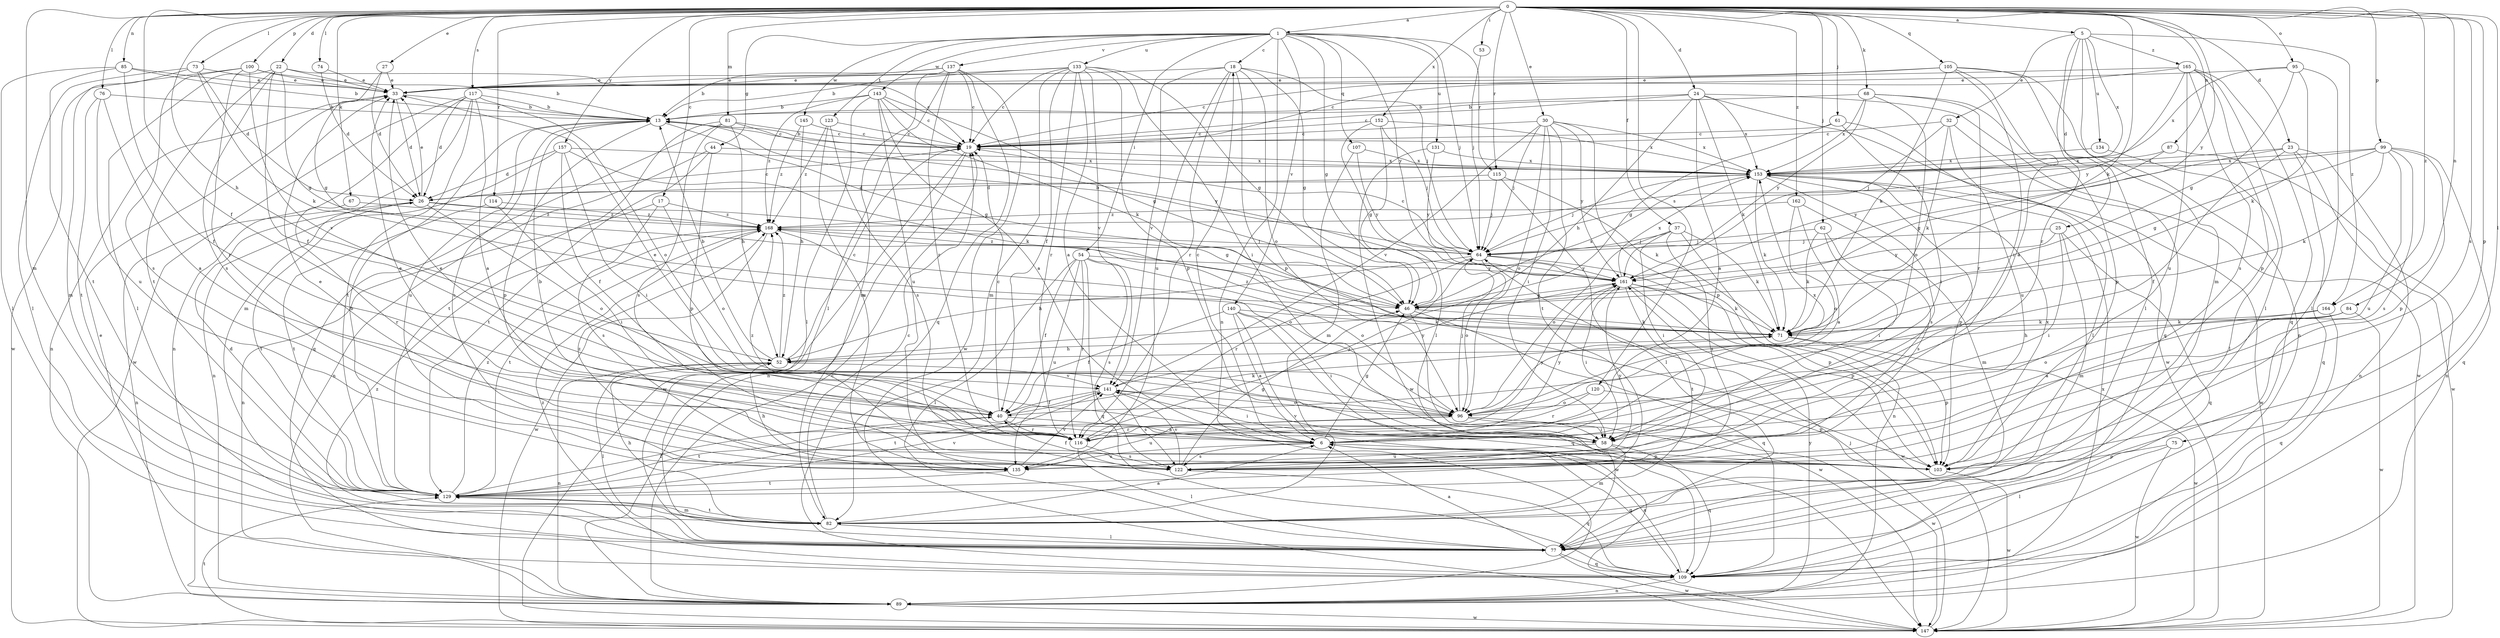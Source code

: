 strict digraph  {
0;
1;
5;
6;
13;
17;
18;
19;
22;
23;
24;
25;
26;
27;
30;
32;
33;
37;
40;
44;
46;
52;
53;
54;
58;
61;
62;
64;
67;
68;
71;
73;
74;
75;
76;
77;
81;
82;
84;
85;
87;
89;
95;
96;
99;
100;
103;
105;
107;
109;
114;
115;
116;
117;
120;
122;
123;
129;
131;
133;
134;
135;
137;
140;
141;
143;
145;
147;
152;
153;
157;
161;
162;
164;
165;
168;
0 -> 1  [label=a];
0 -> 5  [label=a];
0 -> 17  [label=c];
0 -> 22  [label=d];
0 -> 23  [label=d];
0 -> 24  [label=d];
0 -> 27  [label=e];
0 -> 30  [label=e];
0 -> 37  [label=f];
0 -> 40  [label=f];
0 -> 52  [label=h];
0 -> 53  [label=i];
0 -> 61  [label=j];
0 -> 62  [label=j];
0 -> 67  [label=k];
0 -> 68  [label=k];
0 -> 71  [label=k];
0 -> 73  [label=l];
0 -> 74  [label=l];
0 -> 75  [label=l];
0 -> 76  [label=l];
0 -> 81  [label=m];
0 -> 82  [label=m];
0 -> 84  [label=n];
0 -> 85  [label=n];
0 -> 87  [label=n];
0 -> 95  [label=o];
0 -> 99  [label=p];
0 -> 100  [label=p];
0 -> 103  [label=p];
0 -> 105  [label=q];
0 -> 114  [label=r];
0 -> 115  [label=r];
0 -> 117  [label=s];
0 -> 120  [label=s];
0 -> 122  [label=s];
0 -> 152  [label=x];
0 -> 157  [label=y];
0 -> 161  [label=y];
0 -> 162  [label=z];
0 -> 164  [label=z];
1 -> 18  [label=c];
1 -> 44  [label=g];
1 -> 46  [label=g];
1 -> 54  [label=i];
1 -> 64  [label=j];
1 -> 89  [label=n];
1 -> 107  [label=q];
1 -> 115  [label=r];
1 -> 123  [label=t];
1 -> 131  [label=u];
1 -> 133  [label=u];
1 -> 137  [label=v];
1 -> 140  [label=v];
1 -> 143  [label=w];
1 -> 145  [label=w];
1 -> 161  [label=y];
5 -> 25  [label=d];
5 -> 32  [label=e];
5 -> 82  [label=m];
5 -> 116  [label=r];
5 -> 134  [label=u];
5 -> 153  [label=x];
5 -> 164  [label=z];
5 -> 165  [label=z];
6 -> 18  [label=c];
6 -> 46  [label=g];
6 -> 103  [label=p];
6 -> 109  [label=q];
6 -> 122  [label=s];
6 -> 135  [label=u];
6 -> 161  [label=y];
13 -> 19  [label=c];
13 -> 46  [label=g];
13 -> 103  [label=p];
13 -> 122  [label=s];
13 -> 135  [label=u];
17 -> 89  [label=n];
17 -> 96  [label=o];
17 -> 122  [label=s];
17 -> 168  [label=z];
18 -> 33  [label=e];
18 -> 46  [label=g];
18 -> 64  [label=j];
18 -> 96  [label=o];
18 -> 103  [label=p];
18 -> 116  [label=r];
18 -> 135  [label=u];
18 -> 141  [label=v];
19 -> 13  [label=b];
19 -> 89  [label=n];
19 -> 147  [label=w];
19 -> 153  [label=x];
22 -> 19  [label=c];
22 -> 33  [label=e];
22 -> 40  [label=f];
22 -> 46  [label=g];
22 -> 77  [label=l];
22 -> 122  [label=s];
22 -> 129  [label=t];
23 -> 40  [label=f];
23 -> 46  [label=g];
23 -> 89  [label=n];
23 -> 109  [label=q];
23 -> 147  [label=w];
23 -> 153  [label=x];
24 -> 6  [label=a];
24 -> 13  [label=b];
24 -> 19  [label=c];
24 -> 52  [label=h];
24 -> 71  [label=k];
24 -> 109  [label=q];
24 -> 147  [label=w];
24 -> 153  [label=x];
25 -> 58  [label=i];
25 -> 64  [label=j];
25 -> 82  [label=m];
25 -> 109  [label=q];
25 -> 161  [label=y];
26 -> 19  [label=c];
26 -> 33  [label=e];
26 -> 46  [label=g];
26 -> 89  [label=n];
26 -> 96  [label=o];
26 -> 129  [label=t];
26 -> 168  [label=z];
27 -> 26  [label=d];
27 -> 33  [label=e];
27 -> 46  [label=g];
30 -> 19  [label=c];
30 -> 58  [label=i];
30 -> 64  [label=j];
30 -> 96  [label=o];
30 -> 103  [label=p];
30 -> 129  [label=t];
30 -> 141  [label=v];
30 -> 153  [label=x];
30 -> 161  [label=y];
32 -> 19  [label=c];
32 -> 64  [label=j];
32 -> 71  [label=k];
32 -> 135  [label=u];
32 -> 147  [label=w];
33 -> 13  [label=b];
33 -> 26  [label=d];
33 -> 89  [label=n];
37 -> 58  [label=i];
37 -> 64  [label=j];
37 -> 71  [label=k];
37 -> 89  [label=n];
37 -> 96  [label=o];
37 -> 122  [label=s];
40 -> 6  [label=a];
40 -> 19  [label=c];
40 -> 71  [label=k];
40 -> 116  [label=r];
40 -> 129  [label=t];
44 -> 89  [label=n];
44 -> 103  [label=p];
44 -> 129  [label=t];
44 -> 153  [label=x];
46 -> 71  [label=k];
46 -> 109  [label=q];
46 -> 147  [label=w];
46 -> 153  [label=x];
52 -> 13  [label=b];
52 -> 19  [label=c];
52 -> 77  [label=l];
52 -> 89  [label=n];
52 -> 141  [label=v];
52 -> 168  [label=z];
53 -> 64  [label=j];
54 -> 40  [label=f];
54 -> 77  [label=l];
54 -> 96  [label=o];
54 -> 109  [label=q];
54 -> 116  [label=r];
54 -> 122  [label=s];
54 -> 135  [label=u];
54 -> 161  [label=y];
58 -> 33  [label=e];
58 -> 82  [label=m];
58 -> 109  [label=q];
58 -> 135  [label=u];
58 -> 141  [label=v];
61 -> 19  [label=c];
61 -> 46  [label=g];
61 -> 58  [label=i];
61 -> 77  [label=l];
62 -> 58  [label=i];
62 -> 64  [label=j];
62 -> 71  [label=k];
62 -> 122  [label=s];
64 -> 13  [label=b];
64 -> 19  [label=c];
64 -> 52  [label=h];
64 -> 96  [label=o];
64 -> 103  [label=p];
64 -> 116  [label=r];
64 -> 161  [label=y];
64 -> 168  [label=z];
67 -> 116  [label=r];
67 -> 168  [label=z];
68 -> 13  [label=b];
68 -> 96  [label=o];
68 -> 103  [label=p];
68 -> 116  [label=r];
68 -> 153  [label=x];
68 -> 161  [label=y];
71 -> 52  [label=h];
71 -> 103  [label=p];
71 -> 147  [label=w];
71 -> 168  [label=z];
73 -> 26  [label=d];
73 -> 33  [label=e];
73 -> 71  [label=k];
73 -> 77  [label=l];
73 -> 82  [label=m];
74 -> 26  [label=d];
74 -> 33  [label=e];
75 -> 77  [label=l];
75 -> 103  [label=p];
75 -> 147  [label=w];
76 -> 6  [label=a];
76 -> 13  [label=b];
76 -> 129  [label=t];
76 -> 135  [label=u];
77 -> 6  [label=a];
77 -> 109  [label=q];
77 -> 147  [label=w];
77 -> 168  [label=z];
81 -> 19  [label=c];
81 -> 52  [label=h];
81 -> 109  [label=q];
81 -> 122  [label=s];
81 -> 129  [label=t];
81 -> 161  [label=y];
82 -> 6  [label=a];
82 -> 19  [label=c];
82 -> 52  [label=h];
82 -> 77  [label=l];
82 -> 129  [label=t];
84 -> 6  [label=a];
84 -> 52  [label=h];
84 -> 71  [label=k];
84 -> 147  [label=w];
85 -> 13  [label=b];
85 -> 33  [label=e];
85 -> 40  [label=f];
85 -> 77  [label=l];
85 -> 129  [label=t];
87 -> 89  [label=n];
87 -> 153  [label=x];
87 -> 161  [label=y];
89 -> 19  [label=c];
89 -> 147  [label=w];
89 -> 153  [label=x];
89 -> 161  [label=y];
95 -> 33  [label=e];
95 -> 46  [label=g];
95 -> 71  [label=k];
95 -> 77  [label=l];
95 -> 153  [label=x];
96 -> 33  [label=e];
96 -> 58  [label=i];
96 -> 64  [label=j];
96 -> 116  [label=r];
96 -> 135  [label=u];
96 -> 147  [label=w];
96 -> 153  [label=x];
99 -> 46  [label=g];
99 -> 71  [label=k];
99 -> 103  [label=p];
99 -> 109  [label=q];
99 -> 122  [label=s];
99 -> 135  [label=u];
99 -> 153  [label=x];
99 -> 168  [label=z];
100 -> 13  [label=b];
100 -> 33  [label=e];
100 -> 116  [label=r];
100 -> 122  [label=s];
100 -> 141  [label=v];
100 -> 147  [label=w];
103 -> 33  [label=e];
103 -> 147  [label=w];
103 -> 153  [label=x];
105 -> 6  [label=a];
105 -> 19  [label=c];
105 -> 33  [label=e];
105 -> 58  [label=i];
105 -> 71  [label=k];
105 -> 77  [label=l];
105 -> 89  [label=n];
107 -> 82  [label=m];
107 -> 153  [label=x];
107 -> 161  [label=y];
109 -> 6  [label=a];
109 -> 33  [label=e];
109 -> 89  [label=n];
109 -> 168  [label=z];
114 -> 58  [label=i];
114 -> 129  [label=t];
114 -> 168  [label=z];
115 -> 26  [label=d];
115 -> 64  [label=j];
115 -> 71  [label=k];
115 -> 77  [label=l];
116 -> 13  [label=b];
116 -> 33  [label=e];
116 -> 64  [label=j];
116 -> 77  [label=l];
116 -> 122  [label=s];
116 -> 161  [label=y];
116 -> 168  [label=z];
117 -> 6  [label=a];
117 -> 13  [label=b];
117 -> 26  [label=d];
117 -> 82  [label=m];
117 -> 89  [label=n];
117 -> 96  [label=o];
117 -> 129  [label=t];
117 -> 147  [label=w];
120 -> 96  [label=o];
120 -> 103  [label=p];
120 -> 116  [label=r];
122 -> 40  [label=f];
122 -> 46  [label=g];
122 -> 109  [label=q];
122 -> 141  [label=v];
122 -> 161  [label=y];
123 -> 19  [label=c];
123 -> 122  [label=s];
123 -> 135  [label=u];
123 -> 168  [label=z];
129 -> 13  [label=b];
129 -> 26  [label=d];
129 -> 40  [label=f];
129 -> 82  [label=m];
129 -> 141  [label=v];
129 -> 168  [label=z];
131 -> 147  [label=w];
131 -> 153  [label=x];
131 -> 161  [label=y];
133 -> 6  [label=a];
133 -> 13  [label=b];
133 -> 19  [label=c];
133 -> 33  [label=e];
133 -> 40  [label=f];
133 -> 46  [label=g];
133 -> 58  [label=i];
133 -> 82  [label=m];
133 -> 103  [label=p];
133 -> 116  [label=r];
133 -> 141  [label=v];
134 -> 77  [label=l];
134 -> 153  [label=x];
135 -> 52  [label=h];
135 -> 129  [label=t];
135 -> 141  [label=v];
135 -> 168  [label=z];
137 -> 13  [label=b];
137 -> 19  [label=c];
137 -> 33  [label=e];
137 -> 77  [label=l];
137 -> 82  [label=m];
137 -> 109  [label=q];
137 -> 116  [label=r];
137 -> 147  [label=w];
140 -> 6  [label=a];
140 -> 40  [label=f];
140 -> 58  [label=i];
140 -> 71  [label=k];
140 -> 109  [label=q];
140 -> 147  [label=w];
141 -> 40  [label=f];
141 -> 58  [label=i];
141 -> 96  [label=o];
141 -> 122  [label=s];
141 -> 129  [label=t];
141 -> 161  [label=y];
143 -> 6  [label=a];
143 -> 13  [label=b];
143 -> 19  [label=c];
143 -> 46  [label=g];
143 -> 71  [label=k];
143 -> 77  [label=l];
143 -> 135  [label=u];
143 -> 168  [label=z];
145 -> 19  [label=c];
145 -> 52  [label=h];
145 -> 168  [label=z];
147 -> 64  [label=j];
147 -> 129  [label=t];
152 -> 19  [label=c];
152 -> 46  [label=g];
152 -> 64  [label=j];
152 -> 77  [label=l];
152 -> 153  [label=x];
153 -> 26  [label=d];
153 -> 64  [label=j];
153 -> 71  [label=k];
153 -> 103  [label=p];
153 -> 122  [label=s];
153 -> 147  [label=w];
157 -> 26  [label=d];
157 -> 40  [label=f];
157 -> 58  [label=i];
157 -> 71  [label=k];
157 -> 89  [label=n];
157 -> 153  [label=x];
161 -> 46  [label=g];
161 -> 58  [label=i];
161 -> 71  [label=k];
161 -> 103  [label=p];
161 -> 129  [label=t];
161 -> 147  [label=w];
161 -> 153  [label=x];
162 -> 6  [label=a];
162 -> 82  [label=m];
162 -> 96  [label=o];
162 -> 168  [label=z];
164 -> 71  [label=k];
164 -> 96  [label=o];
164 -> 109  [label=q];
165 -> 19  [label=c];
165 -> 33  [label=e];
165 -> 77  [label=l];
165 -> 103  [label=p];
165 -> 109  [label=q];
165 -> 122  [label=s];
165 -> 135  [label=u];
165 -> 161  [label=y];
168 -> 64  [label=j];
168 -> 96  [label=o];
168 -> 129  [label=t];
168 -> 147  [label=w];
}
